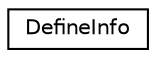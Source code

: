 digraph "Graphical Class Hierarchy"
{
 // LATEX_PDF_SIZE
  edge [fontname="Helvetica",fontsize="10",labelfontname="Helvetica",labelfontsize="10"];
  node [fontname="Helvetica",fontsize="10",shape=record];
  rankdir="LR";
  Node0 [label="DefineInfo",height=0.2,width=0.4,color="black", fillcolor="white", style="filled",URL="$structDefineInfo.html",tooltip=" "];
}
